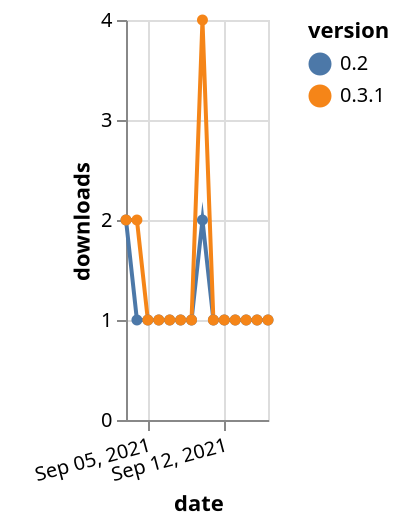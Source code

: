 {"$schema": "https://vega.github.io/schema/vega-lite/v5.json", "description": "A simple bar chart with embedded data.", "data": {"values": [{"date": "2021-09-03", "total": 144, "delta": 2, "version": "0.2"}, {"date": "2021-09-04", "total": 145, "delta": 1, "version": "0.2"}, {"date": "2021-09-05", "total": 146, "delta": 1, "version": "0.2"}, {"date": "2021-09-06", "total": 147, "delta": 1, "version": "0.2"}, {"date": "2021-09-07", "total": 148, "delta": 1, "version": "0.2"}, {"date": "2021-09-08", "total": 149, "delta": 1, "version": "0.2"}, {"date": "2021-09-09", "total": 150, "delta": 1, "version": "0.2"}, {"date": "2021-09-10", "total": 152, "delta": 2, "version": "0.2"}, {"date": "2021-09-11", "total": 153, "delta": 1, "version": "0.2"}, {"date": "2021-09-12", "total": 154, "delta": 1, "version": "0.2"}, {"date": "2021-09-13", "total": 155, "delta": 1, "version": "0.2"}, {"date": "2021-09-14", "total": 156, "delta": 1, "version": "0.2"}, {"date": "2021-09-15", "total": 157, "delta": 1, "version": "0.2"}, {"date": "2021-09-16", "total": 158, "delta": 1, "version": "0.2"}, {"date": "2021-09-03", "total": 112, "delta": 2, "version": "0.3.1"}, {"date": "2021-09-04", "total": 114, "delta": 2, "version": "0.3.1"}, {"date": "2021-09-05", "total": 115, "delta": 1, "version": "0.3.1"}, {"date": "2021-09-06", "total": 116, "delta": 1, "version": "0.3.1"}, {"date": "2021-09-07", "total": 117, "delta": 1, "version": "0.3.1"}, {"date": "2021-09-08", "total": 118, "delta": 1, "version": "0.3.1"}, {"date": "2021-09-09", "total": 119, "delta": 1, "version": "0.3.1"}, {"date": "2021-09-10", "total": 123, "delta": 4, "version": "0.3.1"}, {"date": "2021-09-11", "total": 124, "delta": 1, "version": "0.3.1"}, {"date": "2021-09-12", "total": 125, "delta": 1, "version": "0.3.1"}, {"date": "2021-09-13", "total": 126, "delta": 1, "version": "0.3.1"}, {"date": "2021-09-14", "total": 127, "delta": 1, "version": "0.3.1"}, {"date": "2021-09-15", "total": 128, "delta": 1, "version": "0.3.1"}, {"date": "2021-09-16", "total": 129, "delta": 1, "version": "0.3.1"}]}, "width": "container", "mark": {"type": "line", "point": {"filled": true}}, "encoding": {"x": {"field": "date", "type": "temporal", "timeUnit": "yearmonthdate", "title": "date", "axis": {"labelAngle": -15}}, "y": {"field": "delta", "type": "quantitative", "title": "downloads"}, "color": {"field": "version", "type": "nominal"}, "tooltip": {"field": "delta"}}}